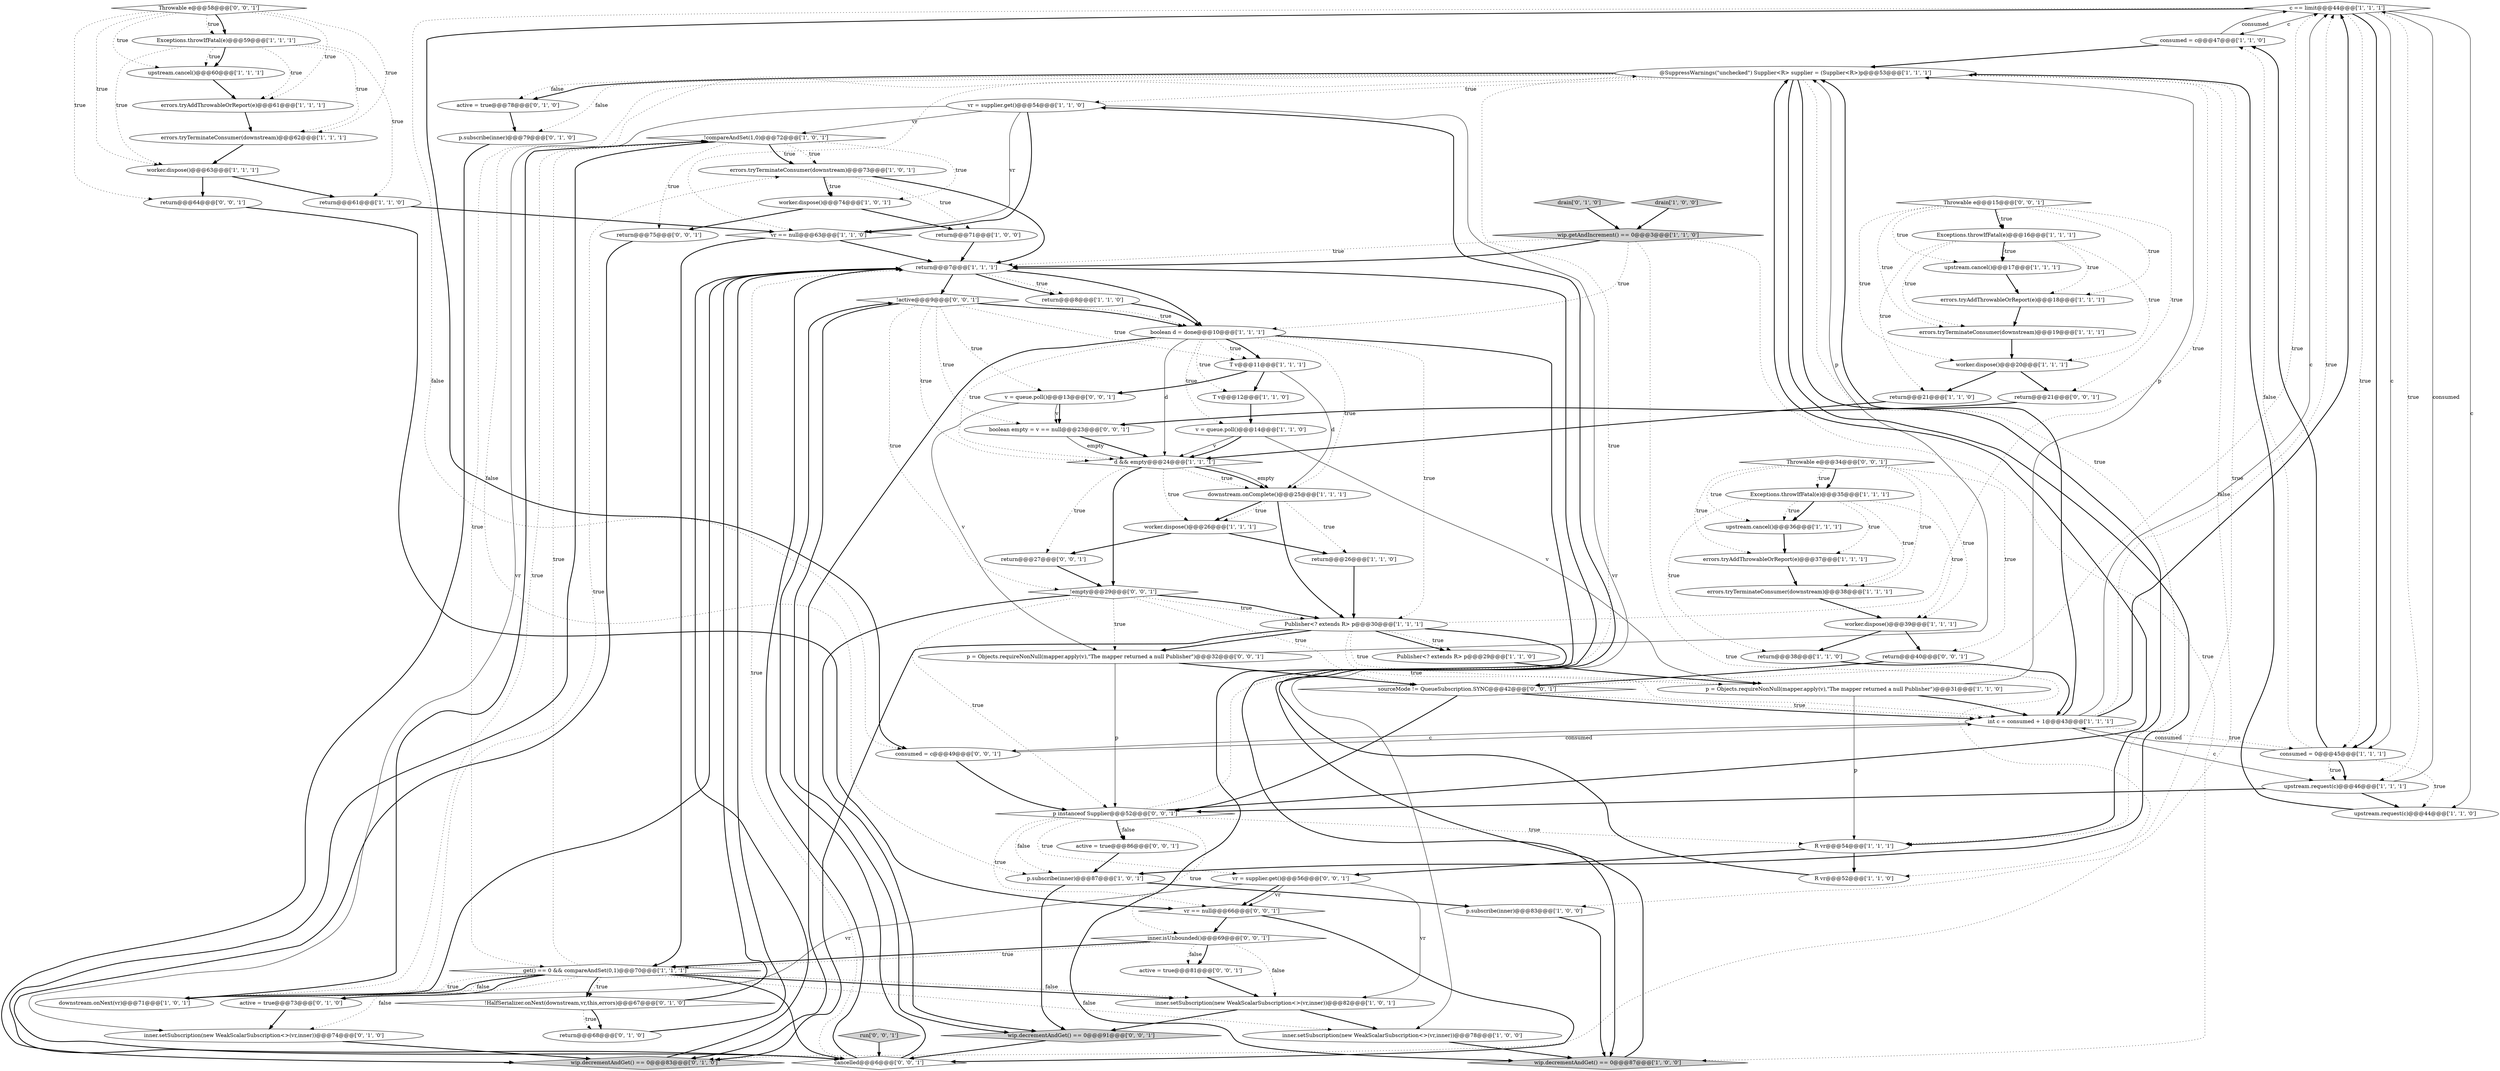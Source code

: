 digraph {
31 [style = filled, label = "c == limit@@@44@@@['1', '1', '1']", fillcolor = white, shape = diamond image = "AAA0AAABBB1BBB"];
34 [style = filled, label = "errors.tryTerminateConsumer(downstream)@@@73@@@['1', '0', '1']", fillcolor = white, shape = ellipse image = "AAA0AAABBB1BBB"];
26 [style = filled, label = "return@@@61@@@['1', '1', '0']", fillcolor = white, shape = ellipse image = "AAA0AAABBB1BBB"];
30 [style = filled, label = "return@@@26@@@['1', '1', '0']", fillcolor = white, shape = ellipse image = "AAA0AAABBB1BBB"];
45 [style = filled, label = "T v@@@12@@@['1', '1', '0']", fillcolor = white, shape = ellipse image = "AAA0AAABBB1BBB"];
73 [style = filled, label = "return@@@27@@@['0', '0', '1']", fillcolor = white, shape = ellipse image = "AAA0AAABBB3BBB"];
12 [style = filled, label = "return@@@7@@@['1', '1', '1']", fillcolor = white, shape = ellipse image = "AAA0AAABBB1BBB"];
14 [style = filled, label = "return@@@71@@@['1', '0', '0']", fillcolor = white, shape = ellipse image = "AAA0AAABBB1BBB"];
11 [style = filled, label = "errors.tryTerminateConsumer(downstream)@@@38@@@['1', '1', '1']", fillcolor = white, shape = ellipse image = "AAA0AAABBB1BBB"];
20 [style = filled, label = "T v@@@11@@@['1', '1', '1']", fillcolor = white, shape = ellipse image = "AAA0AAABBB1BBB"];
64 [style = filled, label = "wip.decrementAndGet() == 0@@@91@@@['0', '0', '1']", fillcolor = lightgray, shape = diamond image = "AAA0AAABBB3BBB"];
6 [style = filled, label = "worker.dispose()@@@63@@@['1', '1', '1']", fillcolor = white, shape = ellipse image = "AAA0AAABBB1BBB"];
19 [style = filled, label = "upstream.cancel()@@@60@@@['1', '1', '1']", fillcolor = white, shape = ellipse image = "AAA0AAABBB1BBB"];
29 [style = filled, label = "worker.dispose()@@@26@@@['1', '1', '1']", fillcolor = white, shape = ellipse image = "AAA0AAABBB1BBB"];
1 [style = filled, label = "inner.setSubscription(new WeakScalarSubscription<>(vr,inner))@@@82@@@['1', '0', '1']", fillcolor = white, shape = ellipse image = "AAA0AAABBB1BBB"];
9 [style = filled, label = "consumed = c@@@47@@@['1', '1', '0']", fillcolor = white, shape = ellipse image = "AAA0AAABBB1BBB"];
79 [style = filled, label = "Throwable e@@@15@@@['0', '0', '1']", fillcolor = white, shape = diamond image = "AAA0AAABBB3BBB"];
72 [style = filled, label = "return@@@21@@@['0', '0', '1']", fillcolor = white, shape = ellipse image = "AAA0AAABBB3BBB"];
27 [style = filled, label = "!compareAndSet(1,0)@@@72@@@['1', '0', '1']", fillcolor = white, shape = diamond image = "AAA0AAABBB1BBB"];
70 [style = filled, label = "active = true@@@86@@@['0', '0', '1']", fillcolor = white, shape = ellipse image = "AAA0AAABBB3BBB"];
37 [style = filled, label = "vr = supplier.get()@@@54@@@['1', '1', '0']", fillcolor = white, shape = ellipse image = "AAA0AAABBB1BBB"];
53 [style = filled, label = "Publisher<? extends R> p@@@29@@@['1', '1', '0']", fillcolor = white, shape = ellipse image = "AAA0AAABBB1BBB"];
4 [style = filled, label = "upstream.request(c)@@@46@@@['1', '1', '1']", fillcolor = white, shape = ellipse image = "AAA0AAABBB1BBB"];
56 [style = filled, label = "active = true@@@73@@@['0', '1', '0']", fillcolor = white, shape = ellipse image = "AAA0AAABBB2BBB"];
80 [style = filled, label = "return@@@40@@@['0', '0', '1']", fillcolor = white, shape = ellipse image = "AAA0AAABBB3BBB"];
65 [style = filled, label = "vr = supplier.get()@@@56@@@['0', '0', '1']", fillcolor = white, shape = ellipse image = "AAA0AAABBB3BBB"];
77 [style = filled, label = "Throwable e@@@58@@@['0', '0', '1']", fillcolor = white, shape = diamond image = "AAA0AAABBB3BBB"];
75 [style = filled, label = "!active@@@9@@@['0', '0', '1']", fillcolor = white, shape = diamond image = "AAA0AAABBB3BBB"];
51 [style = filled, label = "errors.tryAddThrowableOrReport(e)@@@18@@@['1', '1', '1']", fillcolor = white, shape = ellipse image = "AAA0AAABBB1BBB"];
13 [style = filled, label = "wip.decrementAndGet() == 0@@@87@@@['1', '0', '0']", fillcolor = lightgray, shape = diamond image = "AAA0AAABBB1BBB"];
54 [style = filled, label = "errors.tryAddThrowableOrReport(e)@@@61@@@['1', '1', '1']", fillcolor = white, shape = ellipse image = "AAA0AAABBB1BBB"];
32 [style = filled, label = "d && empty@@@24@@@['1', '1', '1']", fillcolor = white, shape = diamond image = "AAA0AAABBB1BBB"];
24 [style = filled, label = "return@@@38@@@['1', '1', '0']", fillcolor = white, shape = ellipse image = "AAA0AAABBB1BBB"];
83 [style = filled, label = "return@@@75@@@['0', '0', '1']", fillcolor = white, shape = ellipse image = "AAA0AAABBB3BBB"];
84 [style = filled, label = "sourceMode != QueueSubscription.SYNC@@@42@@@['0', '0', '1']", fillcolor = white, shape = diamond image = "AAA0AAABBB3BBB"];
2 [style = filled, label = "Exceptions.throwIfFatal(e)@@@35@@@['1', '1', '1']", fillcolor = white, shape = ellipse image = "AAA0AAABBB1BBB"];
3 [style = filled, label = "errors.tryTerminateConsumer(downstream)@@@62@@@['1', '1', '1']", fillcolor = white, shape = ellipse image = "AAA0AAABBB1BBB"];
66 [style = filled, label = "vr == null@@@66@@@['0', '0', '1']", fillcolor = white, shape = diamond image = "AAA0AAABBB3BBB"];
62 [style = filled, label = "inner.setSubscription(new WeakScalarSubscription<>(vr,inner))@@@74@@@['0', '1', '0']", fillcolor = white, shape = ellipse image = "AAA0AAABBB2BBB"];
57 [style = filled, label = "!HalfSerializer.onNext(downstream,vr,this,errors)@@@67@@@['0', '1', '0']", fillcolor = white, shape = diamond image = "AAA0AAABBB2BBB"];
38 [style = filled, label = "vr == null@@@63@@@['1', '1', '0']", fillcolor = white, shape = diamond image = "AAA0AAABBB1BBB"];
78 [style = filled, label = "p = Objects.requireNonNull(mapper.apply(v),\"The mapper returned a null Publisher\")@@@32@@@['0', '0', '1']", fillcolor = white, shape = ellipse image = "AAA0AAABBB3BBB"];
8 [style = filled, label = "p.subscribe(inner)@@@87@@@['1', '0', '1']", fillcolor = white, shape = ellipse image = "AAA0AAABBB1BBB"];
33 [style = filled, label = "return@@@21@@@['1', '1', '0']", fillcolor = white, shape = ellipse image = "AAA0AAABBB1BBB"];
21 [style = filled, label = "wip.getAndIncrement() == 0@@@3@@@['1', '1', '0']", fillcolor = lightgray, shape = diamond image = "AAA0AAABBB1BBB"];
23 [style = filled, label = "upstream.cancel()@@@17@@@['1', '1', '1']", fillcolor = white, shape = ellipse image = "AAA0AAABBB1BBB"];
5 [style = filled, label = "worker.dispose()@@@74@@@['1', '0', '1']", fillcolor = white, shape = ellipse image = "AAA0AAABBB1BBB"];
17 [style = filled, label = "return@@@8@@@['1', '1', '0']", fillcolor = white, shape = ellipse image = "AAA0AAABBB1BBB"];
36 [style = filled, label = "downstream.onNext(vr)@@@71@@@['1', '0', '1']", fillcolor = white, shape = ellipse image = "AAA0AAABBB1BBB"];
25 [style = filled, label = "v = queue.poll()@@@14@@@['1', '1', '0']", fillcolor = white, shape = ellipse image = "AAA0AAABBB1BBB"];
74 [style = filled, label = "run['0', '0', '1']", fillcolor = lightgray, shape = diamond image = "AAA0AAABBB3BBB"];
10 [style = filled, label = "downstream.onComplete()@@@25@@@['1', '1', '1']", fillcolor = white, shape = ellipse image = "AAA0AAABBB1BBB"];
76 [style = filled, label = "active = true@@@81@@@['0', '0', '1']", fillcolor = white, shape = ellipse image = "AAA0AAABBB3BBB"];
55 [style = filled, label = "return@@@68@@@['0', '1', '0']", fillcolor = white, shape = ellipse image = "AAA0AAABBB2BBB"];
63 [style = filled, label = "Throwable e@@@34@@@['0', '0', '1']", fillcolor = white, shape = diamond image = "AAA0AAABBB3BBB"];
39 [style = filled, label = "inner.setSubscription(new WeakScalarSubscription<>(vr,inner))@@@78@@@['1', '0', '0']", fillcolor = white, shape = ellipse image = "AAA0AAABBB1BBB"];
35 [style = filled, label = "Publisher<? extends R> p@@@30@@@['1', '1', '1']", fillcolor = white, shape = ellipse image = "AAA0AAABBB1BBB"];
0 [style = filled, label = "drain['1', '0', '0']", fillcolor = lightgray, shape = diamond image = "AAA0AAABBB1BBB"];
28 [style = filled, label = "upstream.request(c)@@@44@@@['1', '1', '0']", fillcolor = white, shape = ellipse image = "AAA0AAABBB1BBB"];
49 [style = filled, label = "R vr@@@54@@@['1', '1', '1']", fillcolor = white, shape = ellipse image = "AAA0AAABBB1BBB"];
42 [style = filled, label = "R vr@@@52@@@['1', '1', '0']", fillcolor = white, shape = ellipse image = "AAA0AAABBB1BBB"];
46 [style = filled, label = "p.subscribe(inner)@@@83@@@['1', '0', '0']", fillcolor = white, shape = ellipse image = "AAA0AAABBB1BBB"];
82 [style = filled, label = "return@@@64@@@['0', '0', '1']", fillcolor = white, shape = ellipse image = "AAA0AAABBB3BBB"];
52 [style = filled, label = "Exceptions.throwIfFatal(e)@@@16@@@['1', '1', '1']", fillcolor = white, shape = ellipse image = "AAA0AAABBB1BBB"];
43 [style = filled, label = "int c = consumed + 1@@@43@@@['1', '1', '1']", fillcolor = white, shape = ellipse image = "AAA0AAABBB1BBB"];
44 [style = filled, label = "@SuppressWarnings(\"unchecked\") Supplier<R> supplier = (Supplier<R>)p@@@53@@@['1', '1', '1']", fillcolor = white, shape = ellipse image = "AAA0AAABBB1BBB"];
67 [style = filled, label = "consumed = c@@@49@@@['0', '0', '1']", fillcolor = white, shape = ellipse image = "AAA0AAABBB3BBB"];
68 [style = filled, label = "v = queue.poll()@@@13@@@['0', '0', '1']", fillcolor = white, shape = ellipse image = "AAA0AAABBB3BBB"];
50 [style = filled, label = "boolean d = done@@@10@@@['1', '1', '1']", fillcolor = white, shape = ellipse image = "AAA0AAABBB1BBB"];
69 [style = filled, label = "p instanceof Supplier@@@52@@@['0', '0', '1']", fillcolor = white, shape = diamond image = "AAA0AAABBB3BBB"];
86 [style = filled, label = "!empty@@@29@@@['0', '0', '1']", fillcolor = white, shape = diamond image = "AAA0AAABBB3BBB"];
48 [style = filled, label = "upstream.cancel()@@@36@@@['1', '1', '1']", fillcolor = white, shape = ellipse image = "AAA0AAABBB1BBB"];
15 [style = filled, label = "worker.dispose()@@@20@@@['1', '1', '1']", fillcolor = white, shape = ellipse image = "AAA0AAABBB1BBB"];
7 [style = filled, label = "get() == 0 && compareAndSet(0,1)@@@70@@@['1', '1', '1']", fillcolor = white, shape = diamond image = "AAA0AAABBB1BBB"];
61 [style = filled, label = "drain['0', '1', '0']", fillcolor = lightgray, shape = diamond image = "AAA0AAABBB2BBB"];
47 [style = filled, label = "consumed = 0@@@45@@@['1', '1', '1']", fillcolor = white, shape = ellipse image = "AAA0AAABBB1BBB"];
40 [style = filled, label = "Exceptions.throwIfFatal(e)@@@59@@@['1', '1', '1']", fillcolor = white, shape = ellipse image = "AAA0AAABBB1BBB"];
16 [style = filled, label = "errors.tryAddThrowableOrReport(e)@@@37@@@['1', '1', '1']", fillcolor = white, shape = ellipse image = "AAA0AAABBB1BBB"];
85 [style = filled, label = "inner.isUnbounded()@@@69@@@['0', '0', '1']", fillcolor = white, shape = diamond image = "AAA0AAABBB3BBB"];
41 [style = filled, label = "errors.tryTerminateConsumer(downstream)@@@19@@@['1', '1', '1']", fillcolor = white, shape = ellipse image = "AAA0AAABBB1BBB"];
71 [style = filled, label = "boolean empty = v == null@@@23@@@['0', '0', '1']", fillcolor = white, shape = ellipse image = "AAA0AAABBB3BBB"];
60 [style = filled, label = "p.subscribe(inner)@@@79@@@['0', '1', '0']", fillcolor = white, shape = ellipse image = "AAA0AAABBB2BBB"];
58 [style = filled, label = "wip.decrementAndGet() == 0@@@83@@@['0', '1', '0']", fillcolor = lightgray, shape = diamond image = "AAA0AAABBB2BBB"];
59 [style = filled, label = "active = true@@@78@@@['0', '1', '0']", fillcolor = white, shape = ellipse image = "AAA0AAABBB2BBB"];
18 [style = filled, label = "worker.dispose()@@@39@@@['1', '1', '1']", fillcolor = white, shape = ellipse image = "AAA0AAABBB1BBB"];
81 [style = filled, label = "cancelled@@@6@@@['0', '0', '1']", fillcolor = white, shape = diamond image = "AAA0AAABBB3BBB"];
22 [style = filled, label = "p = Objects.requireNonNull(mapper.apply(v),\"The mapper returned a null Publisher\")@@@31@@@['1', '1', '0']", fillcolor = white, shape = ellipse image = "AAA0AAABBB1BBB"];
61->21 [style = bold, label=""];
78->84 [style = bold, label=""];
5->14 [style = bold, label=""];
85->76 [style = bold, label=""];
26->38 [style = bold, label=""];
31->67 [style = dotted, label="false"];
75->71 [style = dotted, label="true"];
44->59 [style = dotted, label="false"];
41->15 [style = bold, label=""];
15->33 [style = bold, label=""];
84->43 [style = bold, label=""];
22->44 [style = solid, label="p"];
31->47 [style = solid, label="c"];
50->35 [style = dotted, label="true"];
79->72 [style = dotted, label="true"];
17->50 [style = bold, label=""];
75->32 [style = dotted, label="true"];
40->3 [style = dotted, label="true"];
65->66 [style = bold, label=""];
52->23 [style = dotted, label="true"];
43->47 [style = dotted, label="true"];
84->69 [style = bold, label=""];
69->85 [style = dotted, label="true"];
33->32 [style = bold, label=""];
57->55 [style = dotted, label="true"];
86->69 [style = dotted, label="true"];
50->45 [style = dotted, label="true"];
75->86 [style = dotted, label="true"];
3->6 [style = bold, label=""];
6->82 [style = bold, label=""];
7->36 [style = bold, label=""];
68->78 [style = solid, label="v"];
2->48 [style = bold, label=""];
31->67 [style = bold, label=""];
13->12 [style = bold, label=""];
44->60 [style = dotted, label="false"];
7->56 [style = bold, label=""];
86->35 [style = dotted, label="true"];
47->28 [style = dotted, label="true"];
37->38 [style = solid, label="vr"];
32->10 [style = dotted, label="true"];
44->49 [style = bold, label=""];
44->49 [style = dotted, label="true"];
32->29 [style = dotted, label="true"];
0->21 [style = bold, label=""];
55->12 [style = bold, label=""];
60->58 [style = bold, label=""];
35->22 [style = dotted, label="true"];
52->15 [style = dotted, label="true"];
36->34 [style = dotted, label="true"];
75->20 [style = dotted, label="true"];
64->81 [style = bold, label=""];
71->32 [style = bold, label=""];
57->55 [style = bold, label=""];
30->35 [style = bold, label=""];
7->1 [style = bold, label=""];
80->84 [style = bold, label=""];
27->34 [style = bold, label=""];
77->40 [style = bold, label=""];
37->39 [style = solid, label="vr"];
67->43 [style = solid, label="consumed"];
9->31 [style = solid, label="consumed"];
44->37 [style = dotted, label="true"];
43->44 [style = bold, label=""];
81->75 [style = bold, label=""];
7->57 [style = dotted, label="true"];
50->20 [style = dotted, label="true"];
81->12 [style = dotted, label="true"];
47->4 [style = bold, label=""];
47->9 [style = dotted, label="false"];
84->43 [style = dotted, label="true"];
77->40 [style = dotted, label="true"];
52->23 [style = bold, label=""];
44->42 [style = dotted, label="true"];
43->31 [style = solid, label="c"];
7->1 [style = dotted, label="false"];
7->62 [style = dotted, label="false"];
31->28 [style = solid, label="c"];
4->31 [style = solid, label="consumed"];
77->82 [style = dotted, label="true"];
39->13 [style = bold, label=""];
84->31 [style = dotted, label="true"];
78->69 [style = solid, label="p"];
50->20 [style = bold, label=""];
34->14 [style = dotted, label="true"];
32->73 [style = dotted, label="true"];
76->1 [style = bold, label=""];
77->3 [style = dotted, label="true"];
11->18 [style = bold, label=""];
86->84 [style = dotted, label="true"];
35->13 [style = bold, label=""];
21->58 [style = dotted, label="true"];
69->44 [style = dotted, label="true"];
82->66 [style = bold, label=""];
35->58 [style = bold, label=""];
15->72 [style = bold, label=""];
86->78 [style = dotted, label="true"];
32->86 [style = bold, label=""];
63->2 [style = bold, label=""];
44->46 [style = dotted, label="false"];
74->81 [style = bold, label=""];
1->39 [style = bold, label=""];
70->8 [style = bold, label=""];
37->38 [style = bold, label=""];
38->7 [style = bold, label=""];
79->52 [style = dotted, label="true"];
31->47 [style = dotted, label="true"];
69->66 [style = dotted, label="true"];
32->10 [style = bold, label=""];
63->18 [style = dotted, label="true"];
85->76 [style = dotted, label="false"];
22->43 [style = bold, label=""];
52->33 [style = dotted, label="true"];
44->8 [style = bold, label=""];
63->80 [style = dotted, label="true"];
20->68 [style = bold, label=""];
44->8 [style = dotted, label="false"];
36->12 [style = bold, label=""];
79->41 [style = dotted, label="true"];
77->6 [style = dotted, label="true"];
63->48 [style = dotted, label="true"];
63->2 [style = dotted, label="true"];
12->50 [style = bold, label=""];
85->7 [style = bold, label=""];
2->24 [style = dotted, label="true"];
35->44 [style = dotted, label="true"];
72->71 [style = bold, label=""];
8->46 [style = bold, label=""];
50->32 [style = solid, label="d"];
75->68 [style = dotted, label="true"];
44->7 [style = dotted, label="true"];
2->48 [style = dotted, label="true"];
69->70 [style = bold, label=""];
50->13 [style = bold, label=""];
4->69 [style = bold, label=""];
27->5 [style = dotted, label="true"];
6->26 [style = bold, label=""];
34->5 [style = dotted, label="true"];
65->1 [style = solid, label="vr"];
31->4 [style = dotted, label="true"];
25->32 [style = solid, label="v"];
68->71 [style = bold, label=""];
32->10 [style = solid, label="empty"];
31->47 [style = bold, label=""];
7->81 [style = bold, label=""];
79->51 [style = dotted, label="true"];
28->44 [style = bold, label=""];
14->12 [style = bold, label=""];
21->13 [style = dotted, label="true"];
85->1 [style = dotted, label="false"];
21->50 [style = dotted, label="true"];
57->12 [style = bold, label=""];
7->27 [style = dotted, label="true"];
54->3 [style = bold, label=""];
2->16 [style = dotted, label="true"];
77->19 [style = dotted, label="true"];
79->52 [style = bold, label=""];
44->59 [style = bold, label=""];
43->67 [style = solid, label="c"];
85->7 [style = dotted, label="true"];
12->17 [style = bold, label=""];
7->39 [style = dotted, label="false"];
69->44 [style = bold, label=""];
86->35 [style = bold, label=""];
7->36 [style = dotted, label="true"];
48->16 [style = bold, label=""];
43->31 [style = dotted, label="true"];
50->58 [style = bold, label=""];
2->18 [style = dotted, label="true"];
73->86 [style = bold, label=""];
27->83 [style = dotted, label="true"];
78->44 [style = solid, label="p"];
50->25 [style = dotted, label="true"];
68->71 [style = solid, label="v"];
49->42 [style = bold, label=""];
51->41 [style = bold, label=""];
25->22 [style = solid, label="v"];
63->11 [style = dotted, label="true"];
58->12 [style = bold, label=""];
40->54 [style = dotted, label="true"];
19->54 [style = bold, label=""];
52->41 [style = dotted, label="true"];
35->53 [style = bold, label=""];
53->22 [style = bold, label=""];
66->85 [style = bold, label=""];
29->73 [style = bold, label=""];
83->81 [style = bold, label=""];
16->11 [style = bold, label=""];
52->51 [style = dotted, label="true"];
23->51 [style = bold, label=""];
35->78 [style = bold, label=""];
35->43 [style = dotted, label="true"];
44->38 [style = dotted, label="true"];
29->30 [style = bold, label=""];
81->12 [style = bold, label=""];
2->11 [style = dotted, label="true"];
25->32 [style = bold, label=""];
46->13 [style = bold, label=""];
69->70 [style = dotted, label="false"];
36->27 [style = bold, label=""];
43->31 [style = bold, label=""];
66->81 [style = bold, label=""];
5->83 [style = bold, label=""];
49->65 [style = bold, label=""];
40->6 [style = dotted, label="true"];
36->27 [style = dotted, label="true"];
69->49 [style = dotted, label="true"];
79->15 [style = dotted, label="true"];
9->44 [style = bold, label=""];
67->69 [style = bold, label=""];
56->62 [style = bold, label=""];
1->64 [style = bold, label=""];
10->35 [style = bold, label=""];
75->64 [style = bold, label=""];
18->24 [style = bold, label=""];
12->75 [style = bold, label=""];
34->5 [style = bold, label=""];
27->34 [style = dotted, label="true"];
59->60 [style = bold, label=""];
37->62 [style = solid, label="vr"];
77->54 [style = dotted, label="true"];
50->10 [style = dotted, label="true"];
18->80 [style = bold, label=""];
20->10 [style = solid, label="d"];
42->37 [style = bold, label=""];
27->81 [style = bold, label=""];
8->64 [style = bold, label=""];
71->32 [style = solid, label="empty"];
69->65 [style = dotted, label="true"];
10->30 [style = dotted, label="true"];
47->9 [style = bold, label=""];
22->49 [style = solid, label="p"];
10->29 [style = bold, label=""];
7->57 [style = bold, label=""];
43->4 [style = solid, label="c"];
38->12 [style = bold, label=""];
21->12 [style = bold, label=""];
20->45 [style = bold, label=""];
10->29 [style = dotted, label="true"];
47->43 [style = solid, label="consumed"];
35->53 [style = dotted, label="true"];
12->17 [style = dotted, label="true"];
31->9 [style = solid, label="c"];
7->56 [style = dotted, label="false"];
40->19 [style = dotted, label="true"];
86->64 [style = bold, label=""];
65->36 [style = solid, label="vr"];
4->28 [style = bold, label=""];
63->16 [style = dotted, label="true"];
34->12 [style = bold, label=""];
75->50 [style = bold, label=""];
65->66 [style = solid, label="vr"];
69->8 [style = dotted, label="false"];
24->43 [style = bold, label=""];
40->19 [style = bold, label=""];
21->12 [style = dotted, label="true"];
45->25 [style = bold, label=""];
50->32 [style = dotted, label="true"];
75->50 [style = dotted, label="true"];
62->58 [style = bold, label=""];
40->26 [style = dotted, label="true"];
37->27 [style = solid, label="vr"];
79->23 [style = dotted, label="true"];
47->4 [style = dotted, label="true"];
}
